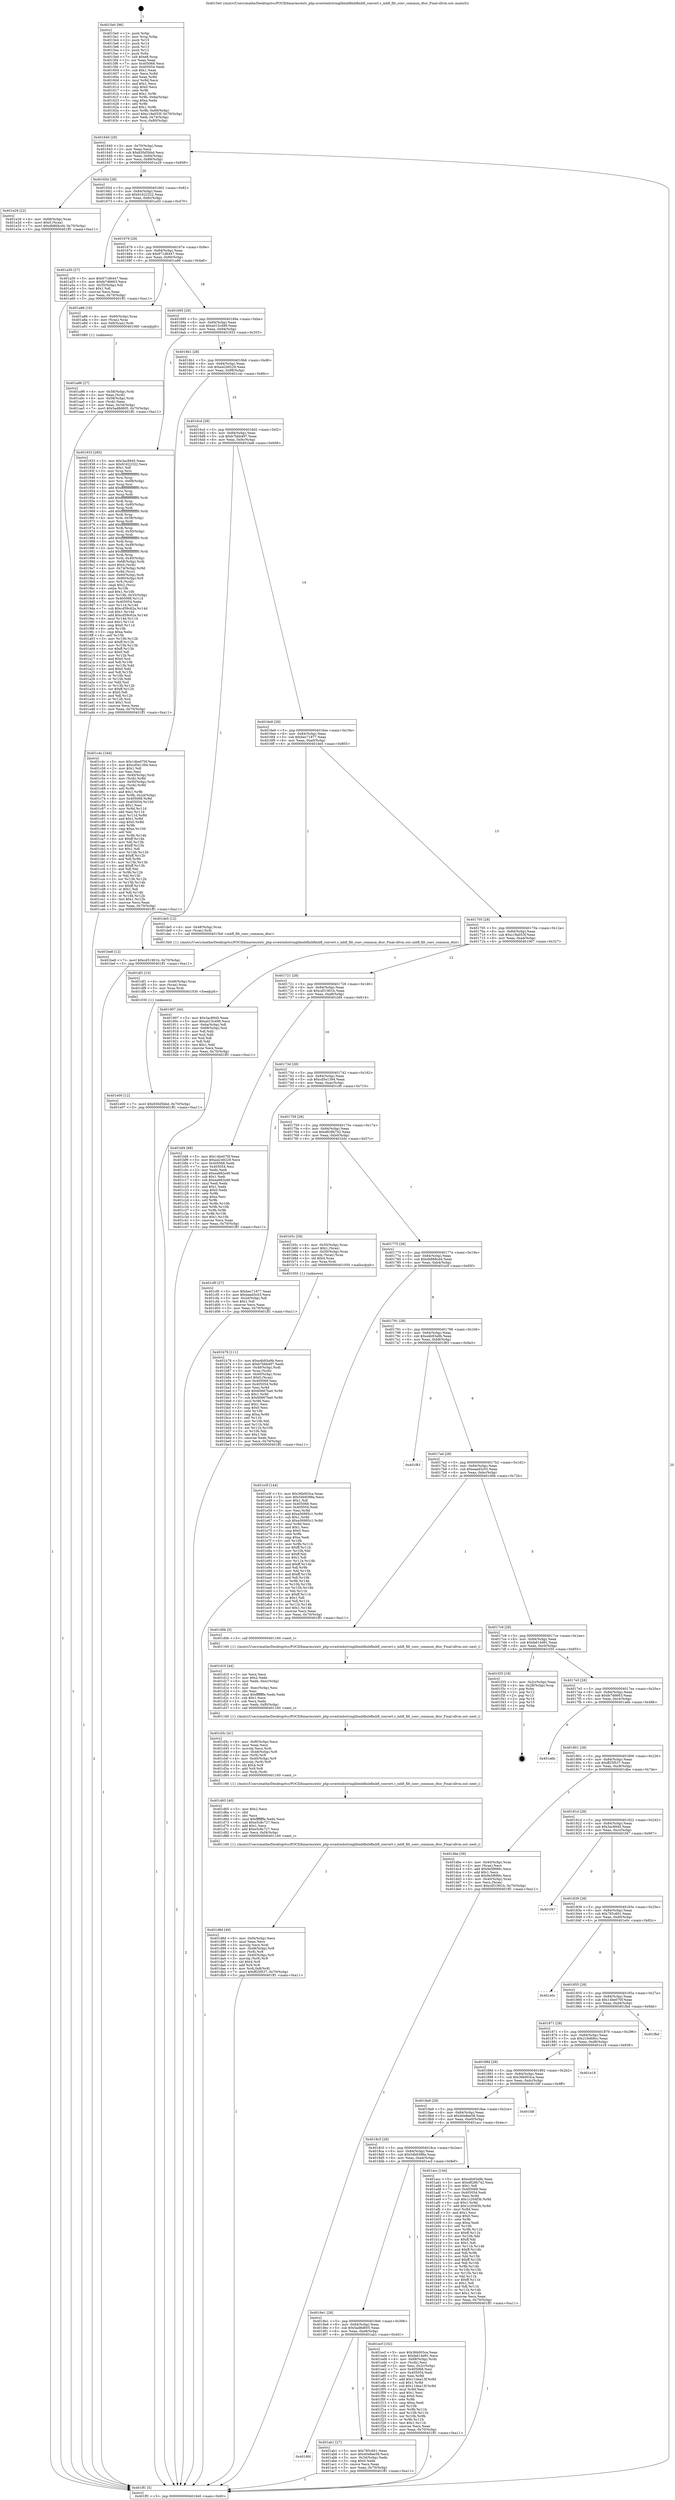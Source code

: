 digraph "0x4015e0" {
  label = "0x4015e0 (/mnt/c/Users/mathe/Desktop/tcc/POCII/binaries/extr_php-srcextmbstringlibmbflmbflmbfl_convert.c_mbfl_filt_conv_common_dtor_Final-ollvm.out::main(0))"
  labelloc = "t"
  node[shape=record]

  Entry [label="",width=0.3,height=0.3,shape=circle,fillcolor=black,style=filled]
  "0x401640" [label="{
     0x401640 [29]\l
     | [instrs]\l
     &nbsp;&nbsp;0x401640 \<+3\>: mov -0x70(%rbp),%eax\l
     &nbsp;&nbsp;0x401643 \<+2\>: mov %eax,%ecx\l
     &nbsp;&nbsp;0x401645 \<+6\>: sub $0x830d5bbd,%ecx\l
     &nbsp;&nbsp;0x40164b \<+6\>: mov %eax,-0x84(%rbp)\l
     &nbsp;&nbsp;0x401651 \<+6\>: mov %ecx,-0x88(%rbp)\l
     &nbsp;&nbsp;0x401657 \<+6\>: je 0000000000401e29 \<main+0x849\>\l
  }"]
  "0x401e29" [label="{
     0x401e29 [22]\l
     | [instrs]\l
     &nbsp;&nbsp;0x401e29 \<+4\>: mov -0x68(%rbp),%rax\l
     &nbsp;&nbsp;0x401e2d \<+6\>: movl $0x0,(%rax)\l
     &nbsp;&nbsp;0x401e33 \<+7\>: movl $0xdb868cd4,-0x70(%rbp)\l
     &nbsp;&nbsp;0x401e3a \<+5\>: jmp 0000000000401ff1 \<main+0xa11\>\l
  }"]
  "0x40165d" [label="{
     0x40165d [28]\l
     | [instrs]\l
     &nbsp;&nbsp;0x40165d \<+5\>: jmp 0000000000401662 \<main+0x82\>\l
     &nbsp;&nbsp;0x401662 \<+6\>: mov -0x84(%rbp),%eax\l
     &nbsp;&nbsp;0x401668 \<+5\>: sub $0x91622322,%eax\l
     &nbsp;&nbsp;0x40166d \<+6\>: mov %eax,-0x8c(%rbp)\l
     &nbsp;&nbsp;0x401673 \<+6\>: je 0000000000401a50 \<main+0x470\>\l
  }"]
  Exit [label="",width=0.3,height=0.3,shape=circle,fillcolor=black,style=filled,peripheries=2]
  "0x401a50" [label="{
     0x401a50 [27]\l
     | [instrs]\l
     &nbsp;&nbsp;0x401a50 \<+5\>: mov $0x971d6447,%eax\l
     &nbsp;&nbsp;0x401a55 \<+5\>: mov $0xfe7d6663,%ecx\l
     &nbsp;&nbsp;0x401a5a \<+3\>: mov -0x35(%rbp),%dl\l
     &nbsp;&nbsp;0x401a5d \<+3\>: test $0x1,%dl\l
     &nbsp;&nbsp;0x401a60 \<+3\>: cmovne %ecx,%eax\l
     &nbsp;&nbsp;0x401a63 \<+3\>: mov %eax,-0x70(%rbp)\l
     &nbsp;&nbsp;0x401a66 \<+5\>: jmp 0000000000401ff1 \<main+0xa11\>\l
  }"]
  "0x401679" [label="{
     0x401679 [28]\l
     | [instrs]\l
     &nbsp;&nbsp;0x401679 \<+5\>: jmp 000000000040167e \<main+0x9e\>\l
     &nbsp;&nbsp;0x40167e \<+6\>: mov -0x84(%rbp),%eax\l
     &nbsp;&nbsp;0x401684 \<+5\>: sub $0x971d6447,%eax\l
     &nbsp;&nbsp;0x401689 \<+6\>: mov %eax,-0x90(%rbp)\l
     &nbsp;&nbsp;0x40168f \<+6\>: je 0000000000401a86 \<main+0x4a6\>\l
  }"]
  "0x401e00" [label="{
     0x401e00 [12]\l
     | [instrs]\l
     &nbsp;&nbsp;0x401e00 \<+7\>: movl $0x830d5bbd,-0x70(%rbp)\l
     &nbsp;&nbsp;0x401e07 \<+5\>: jmp 0000000000401ff1 \<main+0xa11\>\l
  }"]
  "0x401a86" [label="{
     0x401a86 [16]\l
     | [instrs]\l
     &nbsp;&nbsp;0x401a86 \<+4\>: mov -0x60(%rbp),%rax\l
     &nbsp;&nbsp;0x401a8a \<+3\>: mov (%rax),%rax\l
     &nbsp;&nbsp;0x401a8d \<+4\>: mov 0x8(%rax),%rdi\l
     &nbsp;&nbsp;0x401a91 \<+5\>: call 0000000000401060 \<atoi@plt\>\l
     | [calls]\l
     &nbsp;&nbsp;0x401060 \{1\} (unknown)\l
  }"]
  "0x401695" [label="{
     0x401695 [28]\l
     | [instrs]\l
     &nbsp;&nbsp;0x401695 \<+5\>: jmp 000000000040169a \<main+0xba\>\l
     &nbsp;&nbsp;0x40169a \<+6\>: mov -0x84(%rbp),%eax\l
     &nbsp;&nbsp;0x4016a0 \<+5\>: sub $0xa015c499,%eax\l
     &nbsp;&nbsp;0x4016a5 \<+6\>: mov %eax,-0x94(%rbp)\l
     &nbsp;&nbsp;0x4016ab \<+6\>: je 0000000000401933 \<main+0x353\>\l
  }"]
  "0x401df1" [label="{
     0x401df1 [15]\l
     | [instrs]\l
     &nbsp;&nbsp;0x401df1 \<+4\>: mov -0x48(%rbp),%rax\l
     &nbsp;&nbsp;0x401df5 \<+3\>: mov (%rax),%rax\l
     &nbsp;&nbsp;0x401df8 \<+3\>: mov %rax,%rdi\l
     &nbsp;&nbsp;0x401dfb \<+5\>: call 0000000000401030 \<free@plt\>\l
     | [calls]\l
     &nbsp;&nbsp;0x401030 \{1\} (unknown)\l
  }"]
  "0x401933" [label="{
     0x401933 [285]\l
     | [instrs]\l
     &nbsp;&nbsp;0x401933 \<+5\>: mov $0x3ac8945,%eax\l
     &nbsp;&nbsp;0x401938 \<+5\>: mov $0x91622322,%ecx\l
     &nbsp;&nbsp;0x40193d \<+2\>: mov $0x1,%dl\l
     &nbsp;&nbsp;0x40193f \<+3\>: mov %rsp,%rsi\l
     &nbsp;&nbsp;0x401942 \<+4\>: add $0xfffffffffffffff0,%rsi\l
     &nbsp;&nbsp;0x401946 \<+3\>: mov %rsi,%rsp\l
     &nbsp;&nbsp;0x401949 \<+4\>: mov %rsi,-0x68(%rbp)\l
     &nbsp;&nbsp;0x40194d \<+3\>: mov %rsp,%rsi\l
     &nbsp;&nbsp;0x401950 \<+4\>: add $0xfffffffffffffff0,%rsi\l
     &nbsp;&nbsp;0x401954 \<+3\>: mov %rsi,%rsp\l
     &nbsp;&nbsp;0x401957 \<+3\>: mov %rsp,%rdi\l
     &nbsp;&nbsp;0x40195a \<+4\>: add $0xfffffffffffffff0,%rdi\l
     &nbsp;&nbsp;0x40195e \<+3\>: mov %rdi,%rsp\l
     &nbsp;&nbsp;0x401961 \<+4\>: mov %rdi,-0x60(%rbp)\l
     &nbsp;&nbsp;0x401965 \<+3\>: mov %rsp,%rdi\l
     &nbsp;&nbsp;0x401968 \<+4\>: add $0xfffffffffffffff0,%rdi\l
     &nbsp;&nbsp;0x40196c \<+3\>: mov %rdi,%rsp\l
     &nbsp;&nbsp;0x40196f \<+4\>: mov %rdi,-0x58(%rbp)\l
     &nbsp;&nbsp;0x401973 \<+3\>: mov %rsp,%rdi\l
     &nbsp;&nbsp;0x401976 \<+4\>: add $0xfffffffffffffff0,%rdi\l
     &nbsp;&nbsp;0x40197a \<+3\>: mov %rdi,%rsp\l
     &nbsp;&nbsp;0x40197d \<+4\>: mov %rdi,-0x50(%rbp)\l
     &nbsp;&nbsp;0x401981 \<+3\>: mov %rsp,%rdi\l
     &nbsp;&nbsp;0x401984 \<+4\>: add $0xfffffffffffffff0,%rdi\l
     &nbsp;&nbsp;0x401988 \<+3\>: mov %rdi,%rsp\l
     &nbsp;&nbsp;0x40198b \<+4\>: mov %rdi,-0x48(%rbp)\l
     &nbsp;&nbsp;0x40198f \<+3\>: mov %rsp,%rdi\l
     &nbsp;&nbsp;0x401992 \<+4\>: add $0xfffffffffffffff0,%rdi\l
     &nbsp;&nbsp;0x401996 \<+3\>: mov %rdi,%rsp\l
     &nbsp;&nbsp;0x401999 \<+4\>: mov %rdi,-0x40(%rbp)\l
     &nbsp;&nbsp;0x40199d \<+4\>: mov -0x68(%rbp),%rdi\l
     &nbsp;&nbsp;0x4019a1 \<+6\>: movl $0x0,(%rdi)\l
     &nbsp;&nbsp;0x4019a7 \<+4\>: mov -0x74(%rbp),%r8d\l
     &nbsp;&nbsp;0x4019ab \<+3\>: mov %r8d,(%rsi)\l
     &nbsp;&nbsp;0x4019ae \<+4\>: mov -0x60(%rbp),%rdi\l
     &nbsp;&nbsp;0x4019b2 \<+4\>: mov -0x80(%rbp),%r9\l
     &nbsp;&nbsp;0x4019b6 \<+3\>: mov %r9,(%rdi)\l
     &nbsp;&nbsp;0x4019b9 \<+3\>: cmpl $0x2,(%rsi)\l
     &nbsp;&nbsp;0x4019bc \<+4\>: setne %r10b\l
     &nbsp;&nbsp;0x4019c0 \<+4\>: and $0x1,%r10b\l
     &nbsp;&nbsp;0x4019c4 \<+4\>: mov %r10b,-0x35(%rbp)\l
     &nbsp;&nbsp;0x4019c8 \<+8\>: mov 0x405068,%r11d\l
     &nbsp;&nbsp;0x4019d0 \<+7\>: mov 0x405054,%ebx\l
     &nbsp;&nbsp;0x4019d7 \<+3\>: mov %r11d,%r14d\l
     &nbsp;&nbsp;0x4019da \<+7\>: sub $0xcd59c62a,%r14d\l
     &nbsp;&nbsp;0x4019e1 \<+4\>: sub $0x1,%r14d\l
     &nbsp;&nbsp;0x4019e5 \<+7\>: add $0xcd59c62a,%r14d\l
     &nbsp;&nbsp;0x4019ec \<+4\>: imul %r14d,%r11d\l
     &nbsp;&nbsp;0x4019f0 \<+4\>: and $0x1,%r11d\l
     &nbsp;&nbsp;0x4019f4 \<+4\>: cmp $0x0,%r11d\l
     &nbsp;&nbsp;0x4019f8 \<+4\>: sete %r10b\l
     &nbsp;&nbsp;0x4019fc \<+3\>: cmp $0xa,%ebx\l
     &nbsp;&nbsp;0x4019ff \<+4\>: setl %r15b\l
     &nbsp;&nbsp;0x401a03 \<+3\>: mov %r10b,%r12b\l
     &nbsp;&nbsp;0x401a06 \<+4\>: xor $0xff,%r12b\l
     &nbsp;&nbsp;0x401a0a \<+3\>: mov %r15b,%r13b\l
     &nbsp;&nbsp;0x401a0d \<+4\>: xor $0xff,%r13b\l
     &nbsp;&nbsp;0x401a11 \<+3\>: xor $0x0,%dl\l
     &nbsp;&nbsp;0x401a14 \<+3\>: mov %r12b,%sil\l
     &nbsp;&nbsp;0x401a17 \<+4\>: and $0x0,%sil\l
     &nbsp;&nbsp;0x401a1b \<+3\>: and %dl,%r10b\l
     &nbsp;&nbsp;0x401a1e \<+3\>: mov %r13b,%dil\l
     &nbsp;&nbsp;0x401a21 \<+4\>: and $0x0,%dil\l
     &nbsp;&nbsp;0x401a25 \<+3\>: and %dl,%r15b\l
     &nbsp;&nbsp;0x401a28 \<+3\>: or %r10b,%sil\l
     &nbsp;&nbsp;0x401a2b \<+3\>: or %r15b,%dil\l
     &nbsp;&nbsp;0x401a2e \<+3\>: xor %dil,%sil\l
     &nbsp;&nbsp;0x401a31 \<+3\>: or %r13b,%r12b\l
     &nbsp;&nbsp;0x401a34 \<+4\>: xor $0xff,%r12b\l
     &nbsp;&nbsp;0x401a38 \<+3\>: or $0x0,%dl\l
     &nbsp;&nbsp;0x401a3b \<+3\>: and %dl,%r12b\l
     &nbsp;&nbsp;0x401a3e \<+3\>: or %r12b,%sil\l
     &nbsp;&nbsp;0x401a41 \<+4\>: test $0x1,%sil\l
     &nbsp;&nbsp;0x401a45 \<+3\>: cmovne %ecx,%eax\l
     &nbsp;&nbsp;0x401a48 \<+3\>: mov %eax,-0x70(%rbp)\l
     &nbsp;&nbsp;0x401a4b \<+5\>: jmp 0000000000401ff1 \<main+0xa11\>\l
  }"]
  "0x4016b1" [label="{
     0x4016b1 [28]\l
     | [instrs]\l
     &nbsp;&nbsp;0x4016b1 \<+5\>: jmp 00000000004016b6 \<main+0xd6\>\l
     &nbsp;&nbsp;0x4016b6 \<+6\>: mov -0x84(%rbp),%eax\l
     &nbsp;&nbsp;0x4016bc \<+5\>: sub $0xa4249229,%eax\l
     &nbsp;&nbsp;0x4016c1 \<+6\>: mov %eax,-0x98(%rbp)\l
     &nbsp;&nbsp;0x4016c7 \<+6\>: je 0000000000401c4c \<main+0x66c\>\l
  }"]
  "0x401d8d" [label="{
     0x401d8d [49]\l
     | [instrs]\l
     &nbsp;&nbsp;0x401d8d \<+6\>: mov -0xf4(%rbp),%ecx\l
     &nbsp;&nbsp;0x401d93 \<+3\>: imul %eax,%ecx\l
     &nbsp;&nbsp;0x401d96 \<+3\>: movslq %ecx,%rdi\l
     &nbsp;&nbsp;0x401d99 \<+4\>: mov -0x48(%rbp),%r8\l
     &nbsp;&nbsp;0x401d9d \<+3\>: mov (%r8),%r8\l
     &nbsp;&nbsp;0x401da0 \<+4\>: mov -0x40(%rbp),%r9\l
     &nbsp;&nbsp;0x401da4 \<+3\>: movslq (%r9),%r9\l
     &nbsp;&nbsp;0x401da7 \<+4\>: shl $0x4,%r9\l
     &nbsp;&nbsp;0x401dab \<+3\>: add %r9,%r8\l
     &nbsp;&nbsp;0x401dae \<+4\>: mov %rdi,0x8(%r8)\l
     &nbsp;&nbsp;0x401db2 \<+7\>: movl $0xff25f537,-0x70(%rbp)\l
     &nbsp;&nbsp;0x401db9 \<+5\>: jmp 0000000000401ff1 \<main+0xa11\>\l
  }"]
  "0x401c4c" [label="{
     0x401c4c [164]\l
     | [instrs]\l
     &nbsp;&nbsp;0x401c4c \<+5\>: mov $0x14be070f,%eax\l
     &nbsp;&nbsp;0x401c51 \<+5\>: mov $0xcd5e1394,%ecx\l
     &nbsp;&nbsp;0x401c56 \<+2\>: mov $0x1,%dl\l
     &nbsp;&nbsp;0x401c58 \<+2\>: xor %esi,%esi\l
     &nbsp;&nbsp;0x401c5a \<+4\>: mov -0x40(%rbp),%rdi\l
     &nbsp;&nbsp;0x401c5e \<+3\>: mov (%rdi),%r8d\l
     &nbsp;&nbsp;0x401c61 \<+4\>: mov -0x50(%rbp),%rdi\l
     &nbsp;&nbsp;0x401c65 \<+3\>: cmp (%rdi),%r8d\l
     &nbsp;&nbsp;0x401c68 \<+4\>: setl %r9b\l
     &nbsp;&nbsp;0x401c6c \<+4\>: and $0x1,%r9b\l
     &nbsp;&nbsp;0x401c70 \<+4\>: mov %r9b,-0x2d(%rbp)\l
     &nbsp;&nbsp;0x401c74 \<+8\>: mov 0x405068,%r8d\l
     &nbsp;&nbsp;0x401c7c \<+8\>: mov 0x405054,%r10d\l
     &nbsp;&nbsp;0x401c84 \<+3\>: sub $0x1,%esi\l
     &nbsp;&nbsp;0x401c87 \<+3\>: mov %r8d,%r11d\l
     &nbsp;&nbsp;0x401c8a \<+3\>: add %esi,%r11d\l
     &nbsp;&nbsp;0x401c8d \<+4\>: imul %r11d,%r8d\l
     &nbsp;&nbsp;0x401c91 \<+4\>: and $0x1,%r8d\l
     &nbsp;&nbsp;0x401c95 \<+4\>: cmp $0x0,%r8d\l
     &nbsp;&nbsp;0x401c99 \<+4\>: sete %r9b\l
     &nbsp;&nbsp;0x401c9d \<+4\>: cmp $0xa,%r10d\l
     &nbsp;&nbsp;0x401ca1 \<+3\>: setl %bl\l
     &nbsp;&nbsp;0x401ca4 \<+3\>: mov %r9b,%r14b\l
     &nbsp;&nbsp;0x401ca7 \<+4\>: xor $0xff,%r14b\l
     &nbsp;&nbsp;0x401cab \<+3\>: mov %bl,%r15b\l
     &nbsp;&nbsp;0x401cae \<+4\>: xor $0xff,%r15b\l
     &nbsp;&nbsp;0x401cb2 \<+3\>: xor $0x1,%dl\l
     &nbsp;&nbsp;0x401cb5 \<+3\>: mov %r14b,%r12b\l
     &nbsp;&nbsp;0x401cb8 \<+4\>: and $0xff,%r12b\l
     &nbsp;&nbsp;0x401cbc \<+3\>: and %dl,%r9b\l
     &nbsp;&nbsp;0x401cbf \<+3\>: mov %r15b,%r13b\l
     &nbsp;&nbsp;0x401cc2 \<+4\>: and $0xff,%r13b\l
     &nbsp;&nbsp;0x401cc6 \<+2\>: and %dl,%bl\l
     &nbsp;&nbsp;0x401cc8 \<+3\>: or %r9b,%r12b\l
     &nbsp;&nbsp;0x401ccb \<+3\>: or %bl,%r13b\l
     &nbsp;&nbsp;0x401cce \<+3\>: xor %r13b,%r12b\l
     &nbsp;&nbsp;0x401cd1 \<+3\>: or %r15b,%r14b\l
     &nbsp;&nbsp;0x401cd4 \<+4\>: xor $0xff,%r14b\l
     &nbsp;&nbsp;0x401cd8 \<+3\>: or $0x1,%dl\l
     &nbsp;&nbsp;0x401cdb \<+3\>: and %dl,%r14b\l
     &nbsp;&nbsp;0x401cde \<+3\>: or %r14b,%r12b\l
     &nbsp;&nbsp;0x401ce1 \<+4\>: test $0x1,%r12b\l
     &nbsp;&nbsp;0x401ce5 \<+3\>: cmovne %ecx,%eax\l
     &nbsp;&nbsp;0x401ce8 \<+3\>: mov %eax,-0x70(%rbp)\l
     &nbsp;&nbsp;0x401ceb \<+5\>: jmp 0000000000401ff1 \<main+0xa11\>\l
  }"]
  "0x4016cd" [label="{
     0x4016cd [28]\l
     | [instrs]\l
     &nbsp;&nbsp;0x4016cd \<+5\>: jmp 00000000004016d2 \<main+0xf2\>\l
     &nbsp;&nbsp;0x4016d2 \<+6\>: mov -0x84(%rbp),%eax\l
     &nbsp;&nbsp;0x4016d8 \<+5\>: sub $0xb7bbb497,%eax\l
     &nbsp;&nbsp;0x4016dd \<+6\>: mov %eax,-0x9c(%rbp)\l
     &nbsp;&nbsp;0x4016e3 \<+6\>: je 0000000000401be8 \<main+0x608\>\l
  }"]
  "0x401d65" [label="{
     0x401d65 [40]\l
     | [instrs]\l
     &nbsp;&nbsp;0x401d65 \<+5\>: mov $0x2,%ecx\l
     &nbsp;&nbsp;0x401d6a \<+1\>: cltd\l
     &nbsp;&nbsp;0x401d6b \<+2\>: idiv %ecx\l
     &nbsp;&nbsp;0x401d6d \<+6\>: imul $0xfffffffe,%edx,%ecx\l
     &nbsp;&nbsp;0x401d73 \<+6\>: sub $0xe5c8c727,%ecx\l
     &nbsp;&nbsp;0x401d79 \<+3\>: add $0x1,%ecx\l
     &nbsp;&nbsp;0x401d7c \<+6\>: add $0xe5c8c727,%ecx\l
     &nbsp;&nbsp;0x401d82 \<+6\>: mov %ecx,-0xf4(%rbp)\l
     &nbsp;&nbsp;0x401d88 \<+5\>: call 0000000000401160 \<next_i\>\l
     | [calls]\l
     &nbsp;&nbsp;0x401160 \{1\} (/mnt/c/Users/mathe/Desktop/tcc/POCII/binaries/extr_php-srcextmbstringlibmbflmbflmbfl_convert.c_mbfl_filt_conv_common_dtor_Final-ollvm.out::next_i)\l
  }"]
  "0x401be8" [label="{
     0x401be8 [12]\l
     | [instrs]\l
     &nbsp;&nbsp;0x401be8 \<+7\>: movl $0xcd51901b,-0x70(%rbp)\l
     &nbsp;&nbsp;0x401bef \<+5\>: jmp 0000000000401ff1 \<main+0xa11\>\l
  }"]
  "0x4016e9" [label="{
     0x4016e9 [28]\l
     | [instrs]\l
     &nbsp;&nbsp;0x4016e9 \<+5\>: jmp 00000000004016ee \<main+0x10e\>\l
     &nbsp;&nbsp;0x4016ee \<+6\>: mov -0x84(%rbp),%eax\l
     &nbsp;&nbsp;0x4016f4 \<+5\>: sub $0xbec71877,%eax\l
     &nbsp;&nbsp;0x4016f9 \<+6\>: mov %eax,-0xa0(%rbp)\l
     &nbsp;&nbsp;0x4016ff \<+6\>: je 0000000000401de5 \<main+0x805\>\l
  }"]
  "0x401d3c" [label="{
     0x401d3c [41]\l
     | [instrs]\l
     &nbsp;&nbsp;0x401d3c \<+6\>: mov -0xf0(%rbp),%ecx\l
     &nbsp;&nbsp;0x401d42 \<+3\>: imul %eax,%ecx\l
     &nbsp;&nbsp;0x401d45 \<+3\>: movslq %ecx,%rdi\l
     &nbsp;&nbsp;0x401d48 \<+4\>: mov -0x48(%rbp),%r8\l
     &nbsp;&nbsp;0x401d4c \<+3\>: mov (%r8),%r8\l
     &nbsp;&nbsp;0x401d4f \<+4\>: mov -0x40(%rbp),%r9\l
     &nbsp;&nbsp;0x401d53 \<+3\>: movslq (%r9),%r9\l
     &nbsp;&nbsp;0x401d56 \<+4\>: shl $0x4,%r9\l
     &nbsp;&nbsp;0x401d5a \<+3\>: add %r9,%r8\l
     &nbsp;&nbsp;0x401d5d \<+3\>: mov %rdi,(%r8)\l
     &nbsp;&nbsp;0x401d60 \<+5\>: call 0000000000401160 \<next_i\>\l
     | [calls]\l
     &nbsp;&nbsp;0x401160 \{1\} (/mnt/c/Users/mathe/Desktop/tcc/POCII/binaries/extr_php-srcextmbstringlibmbflmbflmbfl_convert.c_mbfl_filt_conv_common_dtor_Final-ollvm.out::next_i)\l
  }"]
  "0x401de5" [label="{
     0x401de5 [12]\l
     | [instrs]\l
     &nbsp;&nbsp;0x401de5 \<+4\>: mov -0x48(%rbp),%rax\l
     &nbsp;&nbsp;0x401de9 \<+3\>: mov (%rax),%rdi\l
     &nbsp;&nbsp;0x401dec \<+5\>: call 00000000004015b0 \<mbfl_filt_conv_common_dtor\>\l
     | [calls]\l
     &nbsp;&nbsp;0x4015b0 \{1\} (/mnt/c/Users/mathe/Desktop/tcc/POCII/binaries/extr_php-srcextmbstringlibmbflmbflmbfl_convert.c_mbfl_filt_conv_common_dtor_Final-ollvm.out::mbfl_filt_conv_common_dtor)\l
  }"]
  "0x401705" [label="{
     0x401705 [28]\l
     | [instrs]\l
     &nbsp;&nbsp;0x401705 \<+5\>: jmp 000000000040170a \<main+0x12a\>\l
     &nbsp;&nbsp;0x40170a \<+6\>: mov -0x84(%rbp),%eax\l
     &nbsp;&nbsp;0x401710 \<+5\>: sub $0xc19a053f,%eax\l
     &nbsp;&nbsp;0x401715 \<+6\>: mov %eax,-0xa4(%rbp)\l
     &nbsp;&nbsp;0x40171b \<+6\>: je 0000000000401907 \<main+0x327\>\l
  }"]
  "0x401d10" [label="{
     0x401d10 [44]\l
     | [instrs]\l
     &nbsp;&nbsp;0x401d10 \<+2\>: xor %ecx,%ecx\l
     &nbsp;&nbsp;0x401d12 \<+5\>: mov $0x2,%edx\l
     &nbsp;&nbsp;0x401d17 \<+6\>: mov %edx,-0xec(%rbp)\l
     &nbsp;&nbsp;0x401d1d \<+1\>: cltd\l
     &nbsp;&nbsp;0x401d1e \<+6\>: mov -0xec(%rbp),%esi\l
     &nbsp;&nbsp;0x401d24 \<+2\>: idiv %esi\l
     &nbsp;&nbsp;0x401d26 \<+6\>: imul $0xfffffffe,%edx,%edx\l
     &nbsp;&nbsp;0x401d2c \<+3\>: sub $0x1,%ecx\l
     &nbsp;&nbsp;0x401d2f \<+2\>: sub %ecx,%edx\l
     &nbsp;&nbsp;0x401d31 \<+6\>: mov %edx,-0xf0(%rbp)\l
     &nbsp;&nbsp;0x401d37 \<+5\>: call 0000000000401160 \<next_i\>\l
     | [calls]\l
     &nbsp;&nbsp;0x401160 \{1\} (/mnt/c/Users/mathe/Desktop/tcc/POCII/binaries/extr_php-srcextmbstringlibmbflmbflmbfl_convert.c_mbfl_filt_conv_common_dtor_Final-ollvm.out::next_i)\l
  }"]
  "0x401907" [label="{
     0x401907 [44]\l
     | [instrs]\l
     &nbsp;&nbsp;0x401907 \<+5\>: mov $0x3ac8945,%eax\l
     &nbsp;&nbsp;0x40190c \<+5\>: mov $0xa015c499,%ecx\l
     &nbsp;&nbsp;0x401911 \<+3\>: mov -0x6a(%rbp),%dl\l
     &nbsp;&nbsp;0x401914 \<+4\>: mov -0x69(%rbp),%sil\l
     &nbsp;&nbsp;0x401918 \<+3\>: mov %dl,%dil\l
     &nbsp;&nbsp;0x40191b \<+3\>: and %sil,%dil\l
     &nbsp;&nbsp;0x40191e \<+3\>: xor %sil,%dl\l
     &nbsp;&nbsp;0x401921 \<+3\>: or %dl,%dil\l
     &nbsp;&nbsp;0x401924 \<+4\>: test $0x1,%dil\l
     &nbsp;&nbsp;0x401928 \<+3\>: cmovne %ecx,%eax\l
     &nbsp;&nbsp;0x40192b \<+3\>: mov %eax,-0x70(%rbp)\l
     &nbsp;&nbsp;0x40192e \<+5\>: jmp 0000000000401ff1 \<main+0xa11\>\l
  }"]
  "0x401721" [label="{
     0x401721 [28]\l
     | [instrs]\l
     &nbsp;&nbsp;0x401721 \<+5\>: jmp 0000000000401726 \<main+0x146\>\l
     &nbsp;&nbsp;0x401726 \<+6\>: mov -0x84(%rbp),%eax\l
     &nbsp;&nbsp;0x40172c \<+5\>: sub $0xcd51901b,%eax\l
     &nbsp;&nbsp;0x401731 \<+6\>: mov %eax,-0xa8(%rbp)\l
     &nbsp;&nbsp;0x401737 \<+6\>: je 0000000000401bf4 \<main+0x614\>\l
  }"]
  "0x401ff1" [label="{
     0x401ff1 [5]\l
     | [instrs]\l
     &nbsp;&nbsp;0x401ff1 \<+5\>: jmp 0000000000401640 \<main+0x60\>\l
  }"]
  "0x4015e0" [label="{
     0x4015e0 [96]\l
     | [instrs]\l
     &nbsp;&nbsp;0x4015e0 \<+1\>: push %rbp\l
     &nbsp;&nbsp;0x4015e1 \<+3\>: mov %rsp,%rbp\l
     &nbsp;&nbsp;0x4015e4 \<+2\>: push %r15\l
     &nbsp;&nbsp;0x4015e6 \<+2\>: push %r14\l
     &nbsp;&nbsp;0x4015e8 \<+2\>: push %r13\l
     &nbsp;&nbsp;0x4015ea \<+2\>: push %r12\l
     &nbsp;&nbsp;0x4015ec \<+1\>: push %rbx\l
     &nbsp;&nbsp;0x4015ed \<+7\>: sub $0xe8,%rsp\l
     &nbsp;&nbsp;0x4015f4 \<+2\>: xor %eax,%eax\l
     &nbsp;&nbsp;0x4015f6 \<+7\>: mov 0x405068,%ecx\l
     &nbsp;&nbsp;0x4015fd \<+7\>: mov 0x405054,%edx\l
     &nbsp;&nbsp;0x401604 \<+3\>: sub $0x1,%eax\l
     &nbsp;&nbsp;0x401607 \<+3\>: mov %ecx,%r8d\l
     &nbsp;&nbsp;0x40160a \<+3\>: add %eax,%r8d\l
     &nbsp;&nbsp;0x40160d \<+4\>: imul %r8d,%ecx\l
     &nbsp;&nbsp;0x401611 \<+3\>: and $0x1,%ecx\l
     &nbsp;&nbsp;0x401614 \<+3\>: cmp $0x0,%ecx\l
     &nbsp;&nbsp;0x401617 \<+4\>: sete %r9b\l
     &nbsp;&nbsp;0x40161b \<+4\>: and $0x1,%r9b\l
     &nbsp;&nbsp;0x40161f \<+4\>: mov %r9b,-0x6a(%rbp)\l
     &nbsp;&nbsp;0x401623 \<+3\>: cmp $0xa,%edx\l
     &nbsp;&nbsp;0x401626 \<+4\>: setl %r9b\l
     &nbsp;&nbsp;0x40162a \<+4\>: and $0x1,%r9b\l
     &nbsp;&nbsp;0x40162e \<+4\>: mov %r9b,-0x69(%rbp)\l
     &nbsp;&nbsp;0x401632 \<+7\>: movl $0xc19a053f,-0x70(%rbp)\l
     &nbsp;&nbsp;0x401639 \<+3\>: mov %edi,-0x74(%rbp)\l
     &nbsp;&nbsp;0x40163c \<+4\>: mov %rsi,-0x80(%rbp)\l
  }"]
  "0x401b79" [label="{
     0x401b79 [111]\l
     | [instrs]\l
     &nbsp;&nbsp;0x401b79 \<+5\>: mov $0xe4b93a9b,%ecx\l
     &nbsp;&nbsp;0x401b7e \<+5\>: mov $0xb7bbb497,%edx\l
     &nbsp;&nbsp;0x401b83 \<+4\>: mov -0x48(%rbp),%rdi\l
     &nbsp;&nbsp;0x401b87 \<+3\>: mov %rax,(%rdi)\l
     &nbsp;&nbsp;0x401b8a \<+4\>: mov -0x40(%rbp),%rax\l
     &nbsp;&nbsp;0x401b8e \<+6\>: movl $0x0,(%rax)\l
     &nbsp;&nbsp;0x401b94 \<+7\>: mov 0x405068,%esi\l
     &nbsp;&nbsp;0x401b9b \<+8\>: mov 0x405054,%r8d\l
     &nbsp;&nbsp;0x401ba3 \<+3\>: mov %esi,%r9d\l
     &nbsp;&nbsp;0x401ba6 \<+7\>: add $0x60667ba0,%r9d\l
     &nbsp;&nbsp;0x401bad \<+4\>: sub $0x1,%r9d\l
     &nbsp;&nbsp;0x401bb1 \<+7\>: sub $0x60667ba0,%r9d\l
     &nbsp;&nbsp;0x401bb8 \<+4\>: imul %r9d,%esi\l
     &nbsp;&nbsp;0x401bbc \<+3\>: and $0x1,%esi\l
     &nbsp;&nbsp;0x401bbf \<+3\>: cmp $0x0,%esi\l
     &nbsp;&nbsp;0x401bc2 \<+4\>: sete %r10b\l
     &nbsp;&nbsp;0x401bc6 \<+4\>: cmp $0xa,%r8d\l
     &nbsp;&nbsp;0x401bca \<+4\>: setl %r11b\l
     &nbsp;&nbsp;0x401bce \<+3\>: mov %r10b,%bl\l
     &nbsp;&nbsp;0x401bd1 \<+3\>: and %r11b,%bl\l
     &nbsp;&nbsp;0x401bd4 \<+3\>: xor %r11b,%r10b\l
     &nbsp;&nbsp;0x401bd7 \<+3\>: or %r10b,%bl\l
     &nbsp;&nbsp;0x401bda \<+3\>: test $0x1,%bl\l
     &nbsp;&nbsp;0x401bdd \<+3\>: cmovne %edx,%ecx\l
     &nbsp;&nbsp;0x401be0 \<+3\>: mov %ecx,-0x70(%rbp)\l
     &nbsp;&nbsp;0x401be3 \<+5\>: jmp 0000000000401ff1 \<main+0xa11\>\l
  }"]
  "0x401a96" [label="{
     0x401a96 [27]\l
     | [instrs]\l
     &nbsp;&nbsp;0x401a96 \<+4\>: mov -0x58(%rbp),%rdi\l
     &nbsp;&nbsp;0x401a9a \<+2\>: mov %eax,(%rdi)\l
     &nbsp;&nbsp;0x401a9c \<+4\>: mov -0x58(%rbp),%rdi\l
     &nbsp;&nbsp;0x401aa0 \<+2\>: mov (%rdi),%eax\l
     &nbsp;&nbsp;0x401aa2 \<+3\>: mov %eax,-0x34(%rbp)\l
     &nbsp;&nbsp;0x401aa5 \<+7\>: movl $0x5ad8d605,-0x70(%rbp)\l
     &nbsp;&nbsp;0x401aac \<+5\>: jmp 0000000000401ff1 \<main+0xa11\>\l
  }"]
  "0x4018fd" [label="{
     0x4018fd\l
  }", style=dashed]
  "0x401bf4" [label="{
     0x401bf4 [88]\l
     | [instrs]\l
     &nbsp;&nbsp;0x401bf4 \<+5\>: mov $0x14be070f,%eax\l
     &nbsp;&nbsp;0x401bf9 \<+5\>: mov $0xa4249229,%ecx\l
     &nbsp;&nbsp;0x401bfe \<+7\>: mov 0x405068,%edx\l
     &nbsp;&nbsp;0x401c05 \<+7\>: mov 0x405054,%esi\l
     &nbsp;&nbsp;0x401c0c \<+2\>: mov %edx,%edi\l
     &nbsp;&nbsp;0x401c0e \<+6\>: add $0xea882e48,%edi\l
     &nbsp;&nbsp;0x401c14 \<+3\>: sub $0x1,%edi\l
     &nbsp;&nbsp;0x401c17 \<+6\>: sub $0xea882e48,%edi\l
     &nbsp;&nbsp;0x401c1d \<+3\>: imul %edi,%edx\l
     &nbsp;&nbsp;0x401c20 \<+3\>: and $0x1,%edx\l
     &nbsp;&nbsp;0x401c23 \<+3\>: cmp $0x0,%edx\l
     &nbsp;&nbsp;0x401c26 \<+4\>: sete %r8b\l
     &nbsp;&nbsp;0x401c2a \<+3\>: cmp $0xa,%esi\l
     &nbsp;&nbsp;0x401c2d \<+4\>: setl %r9b\l
     &nbsp;&nbsp;0x401c31 \<+3\>: mov %r8b,%r10b\l
     &nbsp;&nbsp;0x401c34 \<+3\>: and %r9b,%r10b\l
     &nbsp;&nbsp;0x401c37 \<+3\>: xor %r9b,%r8b\l
     &nbsp;&nbsp;0x401c3a \<+3\>: or %r8b,%r10b\l
     &nbsp;&nbsp;0x401c3d \<+4\>: test $0x1,%r10b\l
     &nbsp;&nbsp;0x401c41 \<+3\>: cmovne %ecx,%eax\l
     &nbsp;&nbsp;0x401c44 \<+3\>: mov %eax,-0x70(%rbp)\l
     &nbsp;&nbsp;0x401c47 \<+5\>: jmp 0000000000401ff1 \<main+0xa11\>\l
  }"]
  "0x40173d" [label="{
     0x40173d [28]\l
     | [instrs]\l
     &nbsp;&nbsp;0x40173d \<+5\>: jmp 0000000000401742 \<main+0x162\>\l
     &nbsp;&nbsp;0x401742 \<+6\>: mov -0x84(%rbp),%eax\l
     &nbsp;&nbsp;0x401748 \<+5\>: sub $0xcd5e1394,%eax\l
     &nbsp;&nbsp;0x40174d \<+6\>: mov %eax,-0xac(%rbp)\l
     &nbsp;&nbsp;0x401753 \<+6\>: je 0000000000401cf0 \<main+0x710\>\l
  }"]
  "0x401ab1" [label="{
     0x401ab1 [27]\l
     | [instrs]\l
     &nbsp;&nbsp;0x401ab1 \<+5\>: mov $0x785c601,%eax\l
     &nbsp;&nbsp;0x401ab6 \<+5\>: mov $0x40e8ee58,%ecx\l
     &nbsp;&nbsp;0x401abb \<+3\>: mov -0x34(%rbp),%edx\l
     &nbsp;&nbsp;0x401abe \<+3\>: cmp $0x0,%edx\l
     &nbsp;&nbsp;0x401ac1 \<+3\>: cmove %ecx,%eax\l
     &nbsp;&nbsp;0x401ac4 \<+3\>: mov %eax,-0x70(%rbp)\l
     &nbsp;&nbsp;0x401ac7 \<+5\>: jmp 0000000000401ff1 \<main+0xa11\>\l
  }"]
  "0x401cf0" [label="{
     0x401cf0 [27]\l
     | [instrs]\l
     &nbsp;&nbsp;0x401cf0 \<+5\>: mov $0xbec71877,%eax\l
     &nbsp;&nbsp;0x401cf5 \<+5\>: mov $0xeaed3c03,%ecx\l
     &nbsp;&nbsp;0x401cfa \<+3\>: mov -0x2d(%rbp),%dl\l
     &nbsp;&nbsp;0x401cfd \<+3\>: test $0x1,%dl\l
     &nbsp;&nbsp;0x401d00 \<+3\>: cmovne %ecx,%eax\l
     &nbsp;&nbsp;0x401d03 \<+3\>: mov %eax,-0x70(%rbp)\l
     &nbsp;&nbsp;0x401d06 \<+5\>: jmp 0000000000401ff1 \<main+0xa11\>\l
  }"]
  "0x401759" [label="{
     0x401759 [28]\l
     | [instrs]\l
     &nbsp;&nbsp;0x401759 \<+5\>: jmp 000000000040175e \<main+0x17e\>\l
     &nbsp;&nbsp;0x40175e \<+6\>: mov -0x84(%rbp),%eax\l
     &nbsp;&nbsp;0x401764 \<+5\>: sub $0xd828b742,%eax\l
     &nbsp;&nbsp;0x401769 \<+6\>: mov %eax,-0xb0(%rbp)\l
     &nbsp;&nbsp;0x40176f \<+6\>: je 0000000000401b5c \<main+0x57c\>\l
  }"]
  "0x4018e1" [label="{
     0x4018e1 [28]\l
     | [instrs]\l
     &nbsp;&nbsp;0x4018e1 \<+5\>: jmp 00000000004018e6 \<main+0x306\>\l
     &nbsp;&nbsp;0x4018e6 \<+6\>: mov -0x84(%rbp),%eax\l
     &nbsp;&nbsp;0x4018ec \<+5\>: sub $0x5ad8d605,%eax\l
     &nbsp;&nbsp;0x4018f1 \<+6\>: mov %eax,-0xe8(%rbp)\l
     &nbsp;&nbsp;0x4018f7 \<+6\>: je 0000000000401ab1 \<main+0x4d1\>\l
  }"]
  "0x401b5c" [label="{
     0x401b5c [29]\l
     | [instrs]\l
     &nbsp;&nbsp;0x401b5c \<+4\>: mov -0x50(%rbp),%rax\l
     &nbsp;&nbsp;0x401b60 \<+6\>: movl $0x1,(%rax)\l
     &nbsp;&nbsp;0x401b66 \<+4\>: mov -0x50(%rbp),%rax\l
     &nbsp;&nbsp;0x401b6a \<+3\>: movslq (%rax),%rax\l
     &nbsp;&nbsp;0x401b6d \<+4\>: shl $0x4,%rax\l
     &nbsp;&nbsp;0x401b71 \<+3\>: mov %rax,%rdi\l
     &nbsp;&nbsp;0x401b74 \<+5\>: call 0000000000401050 \<malloc@plt\>\l
     | [calls]\l
     &nbsp;&nbsp;0x401050 \{1\} (unknown)\l
  }"]
  "0x401775" [label="{
     0x401775 [28]\l
     | [instrs]\l
     &nbsp;&nbsp;0x401775 \<+5\>: jmp 000000000040177a \<main+0x19a\>\l
     &nbsp;&nbsp;0x40177a \<+6\>: mov -0x84(%rbp),%eax\l
     &nbsp;&nbsp;0x401780 \<+5\>: sub $0xdb868cd4,%eax\l
     &nbsp;&nbsp;0x401785 \<+6\>: mov %eax,-0xb4(%rbp)\l
     &nbsp;&nbsp;0x40178b \<+6\>: je 0000000000401e3f \<main+0x85f\>\l
  }"]
  "0x401ecf" [label="{
     0x401ecf [102]\l
     | [instrs]\l
     &nbsp;&nbsp;0x401ecf \<+5\>: mov $0x36b003ca,%eax\l
     &nbsp;&nbsp;0x401ed4 \<+5\>: mov $0xfa614d91,%ecx\l
     &nbsp;&nbsp;0x401ed9 \<+4\>: mov -0x68(%rbp),%rdx\l
     &nbsp;&nbsp;0x401edd \<+2\>: mov (%rdx),%esi\l
     &nbsp;&nbsp;0x401edf \<+3\>: mov %esi,-0x2c(%rbp)\l
     &nbsp;&nbsp;0x401ee2 \<+7\>: mov 0x405068,%esi\l
     &nbsp;&nbsp;0x401ee9 \<+7\>: mov 0x405054,%edi\l
     &nbsp;&nbsp;0x401ef0 \<+3\>: mov %esi,%r8d\l
     &nbsp;&nbsp;0x401ef3 \<+7\>: add $0x11dea13f,%r8d\l
     &nbsp;&nbsp;0x401efa \<+4\>: sub $0x1,%r8d\l
     &nbsp;&nbsp;0x401efe \<+7\>: sub $0x11dea13f,%r8d\l
     &nbsp;&nbsp;0x401f05 \<+4\>: imul %r8d,%esi\l
     &nbsp;&nbsp;0x401f09 \<+3\>: and $0x1,%esi\l
     &nbsp;&nbsp;0x401f0c \<+3\>: cmp $0x0,%esi\l
     &nbsp;&nbsp;0x401f0f \<+4\>: sete %r9b\l
     &nbsp;&nbsp;0x401f13 \<+3\>: cmp $0xa,%edi\l
     &nbsp;&nbsp;0x401f16 \<+4\>: setl %r10b\l
     &nbsp;&nbsp;0x401f1a \<+3\>: mov %r9b,%r11b\l
     &nbsp;&nbsp;0x401f1d \<+3\>: and %r10b,%r11b\l
     &nbsp;&nbsp;0x401f20 \<+3\>: xor %r10b,%r9b\l
     &nbsp;&nbsp;0x401f23 \<+3\>: or %r9b,%r11b\l
     &nbsp;&nbsp;0x401f26 \<+4\>: test $0x1,%r11b\l
     &nbsp;&nbsp;0x401f2a \<+3\>: cmovne %ecx,%eax\l
     &nbsp;&nbsp;0x401f2d \<+3\>: mov %eax,-0x70(%rbp)\l
     &nbsp;&nbsp;0x401f30 \<+5\>: jmp 0000000000401ff1 \<main+0xa11\>\l
  }"]
  "0x401e3f" [label="{
     0x401e3f [144]\l
     | [instrs]\l
     &nbsp;&nbsp;0x401e3f \<+5\>: mov $0x36b003ca,%eax\l
     &nbsp;&nbsp;0x401e44 \<+5\>: mov $0x54b9388a,%ecx\l
     &nbsp;&nbsp;0x401e49 \<+2\>: mov $0x1,%dl\l
     &nbsp;&nbsp;0x401e4b \<+7\>: mov 0x405068,%esi\l
     &nbsp;&nbsp;0x401e52 \<+7\>: mov 0x405054,%edi\l
     &nbsp;&nbsp;0x401e59 \<+3\>: mov %esi,%r8d\l
     &nbsp;&nbsp;0x401e5c \<+7\>: add $0xa56995c1,%r8d\l
     &nbsp;&nbsp;0x401e63 \<+4\>: sub $0x1,%r8d\l
     &nbsp;&nbsp;0x401e67 \<+7\>: sub $0xa56995c1,%r8d\l
     &nbsp;&nbsp;0x401e6e \<+4\>: imul %r8d,%esi\l
     &nbsp;&nbsp;0x401e72 \<+3\>: and $0x1,%esi\l
     &nbsp;&nbsp;0x401e75 \<+3\>: cmp $0x0,%esi\l
     &nbsp;&nbsp;0x401e78 \<+4\>: sete %r9b\l
     &nbsp;&nbsp;0x401e7c \<+3\>: cmp $0xa,%edi\l
     &nbsp;&nbsp;0x401e7f \<+4\>: setl %r10b\l
     &nbsp;&nbsp;0x401e83 \<+3\>: mov %r9b,%r11b\l
     &nbsp;&nbsp;0x401e86 \<+4\>: xor $0xff,%r11b\l
     &nbsp;&nbsp;0x401e8a \<+3\>: mov %r10b,%bl\l
     &nbsp;&nbsp;0x401e8d \<+3\>: xor $0xff,%bl\l
     &nbsp;&nbsp;0x401e90 \<+3\>: xor $0x1,%dl\l
     &nbsp;&nbsp;0x401e93 \<+3\>: mov %r11b,%r14b\l
     &nbsp;&nbsp;0x401e96 \<+4\>: and $0xff,%r14b\l
     &nbsp;&nbsp;0x401e9a \<+3\>: and %dl,%r9b\l
     &nbsp;&nbsp;0x401e9d \<+3\>: mov %bl,%r15b\l
     &nbsp;&nbsp;0x401ea0 \<+4\>: and $0xff,%r15b\l
     &nbsp;&nbsp;0x401ea4 \<+3\>: and %dl,%r10b\l
     &nbsp;&nbsp;0x401ea7 \<+3\>: or %r9b,%r14b\l
     &nbsp;&nbsp;0x401eaa \<+3\>: or %r10b,%r15b\l
     &nbsp;&nbsp;0x401ead \<+3\>: xor %r15b,%r14b\l
     &nbsp;&nbsp;0x401eb0 \<+3\>: or %bl,%r11b\l
     &nbsp;&nbsp;0x401eb3 \<+4\>: xor $0xff,%r11b\l
     &nbsp;&nbsp;0x401eb7 \<+3\>: or $0x1,%dl\l
     &nbsp;&nbsp;0x401eba \<+3\>: and %dl,%r11b\l
     &nbsp;&nbsp;0x401ebd \<+3\>: or %r11b,%r14b\l
     &nbsp;&nbsp;0x401ec0 \<+4\>: test $0x1,%r14b\l
     &nbsp;&nbsp;0x401ec4 \<+3\>: cmovne %ecx,%eax\l
     &nbsp;&nbsp;0x401ec7 \<+3\>: mov %eax,-0x70(%rbp)\l
     &nbsp;&nbsp;0x401eca \<+5\>: jmp 0000000000401ff1 \<main+0xa11\>\l
  }"]
  "0x401791" [label="{
     0x401791 [28]\l
     | [instrs]\l
     &nbsp;&nbsp;0x401791 \<+5\>: jmp 0000000000401796 \<main+0x1b6\>\l
     &nbsp;&nbsp;0x401796 \<+6\>: mov -0x84(%rbp),%eax\l
     &nbsp;&nbsp;0x40179c \<+5\>: sub $0xe4b93a9b,%eax\l
     &nbsp;&nbsp;0x4017a1 \<+6\>: mov %eax,-0xb8(%rbp)\l
     &nbsp;&nbsp;0x4017a7 \<+6\>: je 0000000000401f83 \<main+0x9a3\>\l
  }"]
  "0x4018c5" [label="{
     0x4018c5 [28]\l
     | [instrs]\l
     &nbsp;&nbsp;0x4018c5 \<+5\>: jmp 00000000004018ca \<main+0x2ea\>\l
     &nbsp;&nbsp;0x4018ca \<+6\>: mov -0x84(%rbp),%eax\l
     &nbsp;&nbsp;0x4018d0 \<+5\>: sub $0x54b9388a,%eax\l
     &nbsp;&nbsp;0x4018d5 \<+6\>: mov %eax,-0xe4(%rbp)\l
     &nbsp;&nbsp;0x4018db \<+6\>: je 0000000000401ecf \<main+0x8ef\>\l
  }"]
  "0x401f83" [label="{
     0x401f83\l
  }", style=dashed]
  "0x4017ad" [label="{
     0x4017ad [28]\l
     | [instrs]\l
     &nbsp;&nbsp;0x4017ad \<+5\>: jmp 00000000004017b2 \<main+0x1d2\>\l
     &nbsp;&nbsp;0x4017b2 \<+6\>: mov -0x84(%rbp),%eax\l
     &nbsp;&nbsp;0x4017b8 \<+5\>: sub $0xeaed3c03,%eax\l
     &nbsp;&nbsp;0x4017bd \<+6\>: mov %eax,-0xbc(%rbp)\l
     &nbsp;&nbsp;0x4017c3 \<+6\>: je 0000000000401d0b \<main+0x72b\>\l
  }"]
  "0x401acc" [label="{
     0x401acc [144]\l
     | [instrs]\l
     &nbsp;&nbsp;0x401acc \<+5\>: mov $0xe4b93a9b,%eax\l
     &nbsp;&nbsp;0x401ad1 \<+5\>: mov $0xd828b742,%ecx\l
     &nbsp;&nbsp;0x401ad6 \<+2\>: mov $0x1,%dl\l
     &nbsp;&nbsp;0x401ad8 \<+7\>: mov 0x405068,%esi\l
     &nbsp;&nbsp;0x401adf \<+7\>: mov 0x405054,%edi\l
     &nbsp;&nbsp;0x401ae6 \<+3\>: mov %esi,%r8d\l
     &nbsp;&nbsp;0x401ae9 \<+7\>: sub $0x1c204f3b,%r8d\l
     &nbsp;&nbsp;0x401af0 \<+4\>: sub $0x1,%r8d\l
     &nbsp;&nbsp;0x401af4 \<+7\>: add $0x1c204f3b,%r8d\l
     &nbsp;&nbsp;0x401afb \<+4\>: imul %r8d,%esi\l
     &nbsp;&nbsp;0x401aff \<+3\>: and $0x1,%esi\l
     &nbsp;&nbsp;0x401b02 \<+3\>: cmp $0x0,%esi\l
     &nbsp;&nbsp;0x401b05 \<+4\>: sete %r9b\l
     &nbsp;&nbsp;0x401b09 \<+3\>: cmp $0xa,%edi\l
     &nbsp;&nbsp;0x401b0c \<+4\>: setl %r10b\l
     &nbsp;&nbsp;0x401b10 \<+3\>: mov %r9b,%r11b\l
     &nbsp;&nbsp;0x401b13 \<+4\>: xor $0xff,%r11b\l
     &nbsp;&nbsp;0x401b17 \<+3\>: mov %r10b,%bl\l
     &nbsp;&nbsp;0x401b1a \<+3\>: xor $0xff,%bl\l
     &nbsp;&nbsp;0x401b1d \<+3\>: xor $0x1,%dl\l
     &nbsp;&nbsp;0x401b20 \<+3\>: mov %r11b,%r14b\l
     &nbsp;&nbsp;0x401b23 \<+4\>: and $0xff,%r14b\l
     &nbsp;&nbsp;0x401b27 \<+3\>: and %dl,%r9b\l
     &nbsp;&nbsp;0x401b2a \<+3\>: mov %bl,%r15b\l
     &nbsp;&nbsp;0x401b2d \<+4\>: and $0xff,%r15b\l
     &nbsp;&nbsp;0x401b31 \<+3\>: and %dl,%r10b\l
     &nbsp;&nbsp;0x401b34 \<+3\>: or %r9b,%r14b\l
     &nbsp;&nbsp;0x401b37 \<+3\>: or %r10b,%r15b\l
     &nbsp;&nbsp;0x401b3a \<+3\>: xor %r15b,%r14b\l
     &nbsp;&nbsp;0x401b3d \<+3\>: or %bl,%r11b\l
     &nbsp;&nbsp;0x401b40 \<+4\>: xor $0xff,%r11b\l
     &nbsp;&nbsp;0x401b44 \<+3\>: or $0x1,%dl\l
     &nbsp;&nbsp;0x401b47 \<+3\>: and %dl,%r11b\l
     &nbsp;&nbsp;0x401b4a \<+3\>: or %r11b,%r14b\l
     &nbsp;&nbsp;0x401b4d \<+4\>: test $0x1,%r14b\l
     &nbsp;&nbsp;0x401b51 \<+3\>: cmovne %ecx,%eax\l
     &nbsp;&nbsp;0x401b54 \<+3\>: mov %eax,-0x70(%rbp)\l
     &nbsp;&nbsp;0x401b57 \<+5\>: jmp 0000000000401ff1 \<main+0xa11\>\l
  }"]
  "0x401d0b" [label="{
     0x401d0b [5]\l
     | [instrs]\l
     &nbsp;&nbsp;0x401d0b \<+5\>: call 0000000000401160 \<next_i\>\l
     | [calls]\l
     &nbsp;&nbsp;0x401160 \{1\} (/mnt/c/Users/mathe/Desktop/tcc/POCII/binaries/extr_php-srcextmbstringlibmbflmbflmbfl_convert.c_mbfl_filt_conv_common_dtor_Final-ollvm.out::next_i)\l
  }"]
  "0x4017c9" [label="{
     0x4017c9 [28]\l
     | [instrs]\l
     &nbsp;&nbsp;0x4017c9 \<+5\>: jmp 00000000004017ce \<main+0x1ee\>\l
     &nbsp;&nbsp;0x4017ce \<+6\>: mov -0x84(%rbp),%eax\l
     &nbsp;&nbsp;0x4017d4 \<+5\>: sub $0xfa614d91,%eax\l
     &nbsp;&nbsp;0x4017d9 \<+6\>: mov %eax,-0xc0(%rbp)\l
     &nbsp;&nbsp;0x4017df \<+6\>: je 0000000000401f35 \<main+0x955\>\l
  }"]
  "0x4018a9" [label="{
     0x4018a9 [28]\l
     | [instrs]\l
     &nbsp;&nbsp;0x4018a9 \<+5\>: jmp 00000000004018ae \<main+0x2ce\>\l
     &nbsp;&nbsp;0x4018ae \<+6\>: mov -0x84(%rbp),%eax\l
     &nbsp;&nbsp;0x4018b4 \<+5\>: sub $0x40e8ee58,%eax\l
     &nbsp;&nbsp;0x4018b9 \<+6\>: mov %eax,-0xe0(%rbp)\l
     &nbsp;&nbsp;0x4018bf \<+6\>: je 0000000000401acc \<main+0x4ec\>\l
  }"]
  "0x401f35" [label="{
     0x401f35 [18]\l
     | [instrs]\l
     &nbsp;&nbsp;0x401f35 \<+3\>: mov -0x2c(%rbp),%eax\l
     &nbsp;&nbsp;0x401f38 \<+4\>: lea -0x28(%rbp),%rsp\l
     &nbsp;&nbsp;0x401f3c \<+1\>: pop %rbx\l
     &nbsp;&nbsp;0x401f3d \<+2\>: pop %r12\l
     &nbsp;&nbsp;0x401f3f \<+2\>: pop %r13\l
     &nbsp;&nbsp;0x401f41 \<+2\>: pop %r14\l
     &nbsp;&nbsp;0x401f43 \<+2\>: pop %r15\l
     &nbsp;&nbsp;0x401f45 \<+1\>: pop %rbp\l
     &nbsp;&nbsp;0x401f46 \<+1\>: ret\l
  }"]
  "0x4017e5" [label="{
     0x4017e5 [28]\l
     | [instrs]\l
     &nbsp;&nbsp;0x4017e5 \<+5\>: jmp 00000000004017ea \<main+0x20a\>\l
     &nbsp;&nbsp;0x4017ea \<+6\>: mov -0x84(%rbp),%eax\l
     &nbsp;&nbsp;0x4017f0 \<+5\>: sub $0xfe7d6663,%eax\l
     &nbsp;&nbsp;0x4017f5 \<+6\>: mov %eax,-0xc4(%rbp)\l
     &nbsp;&nbsp;0x4017fb \<+6\>: je 0000000000401a6b \<main+0x48b\>\l
  }"]
  "0x401fdf" [label="{
     0x401fdf\l
  }", style=dashed]
  "0x401a6b" [label="{
     0x401a6b\l
  }", style=dashed]
  "0x401801" [label="{
     0x401801 [28]\l
     | [instrs]\l
     &nbsp;&nbsp;0x401801 \<+5\>: jmp 0000000000401806 \<main+0x226\>\l
     &nbsp;&nbsp;0x401806 \<+6\>: mov -0x84(%rbp),%eax\l
     &nbsp;&nbsp;0x40180c \<+5\>: sub $0xff25f537,%eax\l
     &nbsp;&nbsp;0x401811 \<+6\>: mov %eax,-0xc8(%rbp)\l
     &nbsp;&nbsp;0x401817 \<+6\>: je 0000000000401dbe \<main+0x7de\>\l
  }"]
  "0x40188d" [label="{
     0x40188d [28]\l
     | [instrs]\l
     &nbsp;&nbsp;0x40188d \<+5\>: jmp 0000000000401892 \<main+0x2b2\>\l
     &nbsp;&nbsp;0x401892 \<+6\>: mov -0x84(%rbp),%eax\l
     &nbsp;&nbsp;0x401898 \<+5\>: sub $0x36b003ca,%eax\l
     &nbsp;&nbsp;0x40189d \<+6\>: mov %eax,-0xdc(%rbp)\l
     &nbsp;&nbsp;0x4018a3 \<+6\>: je 0000000000401fdf \<main+0x9ff\>\l
  }"]
  "0x401dbe" [label="{
     0x401dbe [39]\l
     | [instrs]\l
     &nbsp;&nbsp;0x401dbe \<+4\>: mov -0x40(%rbp),%rax\l
     &nbsp;&nbsp;0x401dc2 \<+2\>: mov (%rax),%ecx\l
     &nbsp;&nbsp;0x401dc4 \<+6\>: add $0x9e5f689c,%ecx\l
     &nbsp;&nbsp;0x401dca \<+3\>: add $0x1,%ecx\l
     &nbsp;&nbsp;0x401dcd \<+6\>: sub $0x9e5f689c,%ecx\l
     &nbsp;&nbsp;0x401dd3 \<+4\>: mov -0x40(%rbp),%rax\l
     &nbsp;&nbsp;0x401dd7 \<+2\>: mov %ecx,(%rax)\l
     &nbsp;&nbsp;0x401dd9 \<+7\>: movl $0xcd51901b,-0x70(%rbp)\l
     &nbsp;&nbsp;0x401de0 \<+5\>: jmp 0000000000401ff1 \<main+0xa11\>\l
  }"]
  "0x40181d" [label="{
     0x40181d [28]\l
     | [instrs]\l
     &nbsp;&nbsp;0x40181d \<+5\>: jmp 0000000000401822 \<main+0x242\>\l
     &nbsp;&nbsp;0x401822 \<+6\>: mov -0x84(%rbp),%eax\l
     &nbsp;&nbsp;0x401828 \<+5\>: sub $0x3ac8945,%eax\l
     &nbsp;&nbsp;0x40182d \<+6\>: mov %eax,-0xcc(%rbp)\l
     &nbsp;&nbsp;0x401833 \<+6\>: je 0000000000401f47 \<main+0x967\>\l
  }"]
  "0x401e18" [label="{
     0x401e18\l
  }", style=dashed]
  "0x401f47" [label="{
     0x401f47\l
  }", style=dashed]
  "0x401839" [label="{
     0x401839 [28]\l
     | [instrs]\l
     &nbsp;&nbsp;0x401839 \<+5\>: jmp 000000000040183e \<main+0x25e\>\l
     &nbsp;&nbsp;0x40183e \<+6\>: mov -0x84(%rbp),%eax\l
     &nbsp;&nbsp;0x401844 \<+5\>: sub $0x785c601,%eax\l
     &nbsp;&nbsp;0x401849 \<+6\>: mov %eax,-0xd0(%rbp)\l
     &nbsp;&nbsp;0x40184f \<+6\>: je 0000000000401e0c \<main+0x82c\>\l
  }"]
  "0x401871" [label="{
     0x401871 [28]\l
     | [instrs]\l
     &nbsp;&nbsp;0x401871 \<+5\>: jmp 0000000000401876 \<main+0x296\>\l
     &nbsp;&nbsp;0x401876 \<+6\>: mov -0x84(%rbp),%eax\l
     &nbsp;&nbsp;0x40187c \<+5\>: sub $0x216d68cc,%eax\l
     &nbsp;&nbsp;0x401881 \<+6\>: mov %eax,-0xd8(%rbp)\l
     &nbsp;&nbsp;0x401887 \<+6\>: je 0000000000401e18 \<main+0x838\>\l
  }"]
  "0x401e0c" [label="{
     0x401e0c\l
  }", style=dashed]
  "0x401855" [label="{
     0x401855 [28]\l
     | [instrs]\l
     &nbsp;&nbsp;0x401855 \<+5\>: jmp 000000000040185a \<main+0x27a\>\l
     &nbsp;&nbsp;0x40185a \<+6\>: mov -0x84(%rbp),%eax\l
     &nbsp;&nbsp;0x401860 \<+5\>: sub $0x14be070f,%eax\l
     &nbsp;&nbsp;0x401865 \<+6\>: mov %eax,-0xd4(%rbp)\l
     &nbsp;&nbsp;0x40186b \<+6\>: je 0000000000401fbd \<main+0x9dd\>\l
  }"]
  "0x401fbd" [label="{
     0x401fbd\l
  }", style=dashed]
  Entry -> "0x4015e0" [label=" 1"]
  "0x401640" -> "0x401e29" [label=" 1"]
  "0x401640" -> "0x40165d" [label=" 20"]
  "0x401f35" -> Exit [label=" 1"]
  "0x40165d" -> "0x401a50" [label=" 1"]
  "0x40165d" -> "0x401679" [label=" 19"]
  "0x401ecf" -> "0x401ff1" [label=" 1"]
  "0x401679" -> "0x401a86" [label=" 1"]
  "0x401679" -> "0x401695" [label=" 18"]
  "0x401e3f" -> "0x401ff1" [label=" 1"]
  "0x401695" -> "0x401933" [label=" 1"]
  "0x401695" -> "0x4016b1" [label=" 17"]
  "0x401e29" -> "0x401ff1" [label=" 1"]
  "0x4016b1" -> "0x401c4c" [label=" 2"]
  "0x4016b1" -> "0x4016cd" [label=" 15"]
  "0x401e00" -> "0x401ff1" [label=" 1"]
  "0x4016cd" -> "0x401be8" [label=" 1"]
  "0x4016cd" -> "0x4016e9" [label=" 14"]
  "0x401df1" -> "0x401e00" [label=" 1"]
  "0x4016e9" -> "0x401de5" [label=" 1"]
  "0x4016e9" -> "0x401705" [label=" 13"]
  "0x401de5" -> "0x401df1" [label=" 1"]
  "0x401705" -> "0x401907" [label=" 1"]
  "0x401705" -> "0x401721" [label=" 12"]
  "0x401907" -> "0x401ff1" [label=" 1"]
  "0x4015e0" -> "0x401640" [label=" 1"]
  "0x401ff1" -> "0x401640" [label=" 20"]
  "0x401dbe" -> "0x401ff1" [label=" 1"]
  "0x401933" -> "0x401ff1" [label=" 1"]
  "0x401a50" -> "0x401ff1" [label=" 1"]
  "0x401a86" -> "0x401a96" [label=" 1"]
  "0x401a96" -> "0x401ff1" [label=" 1"]
  "0x401d8d" -> "0x401ff1" [label=" 1"]
  "0x401721" -> "0x401bf4" [label=" 2"]
  "0x401721" -> "0x40173d" [label=" 10"]
  "0x401d65" -> "0x401d8d" [label=" 1"]
  "0x40173d" -> "0x401cf0" [label=" 2"]
  "0x40173d" -> "0x401759" [label=" 8"]
  "0x401d3c" -> "0x401d65" [label=" 1"]
  "0x401759" -> "0x401b5c" [label=" 1"]
  "0x401759" -> "0x401775" [label=" 7"]
  "0x401d0b" -> "0x401d10" [label=" 1"]
  "0x401775" -> "0x401e3f" [label=" 1"]
  "0x401775" -> "0x401791" [label=" 6"]
  "0x401cf0" -> "0x401ff1" [label=" 2"]
  "0x401791" -> "0x401f83" [label=" 0"]
  "0x401791" -> "0x4017ad" [label=" 6"]
  "0x401bf4" -> "0x401ff1" [label=" 2"]
  "0x4017ad" -> "0x401d0b" [label=" 1"]
  "0x4017ad" -> "0x4017c9" [label=" 5"]
  "0x401be8" -> "0x401ff1" [label=" 1"]
  "0x4017c9" -> "0x401f35" [label=" 1"]
  "0x4017c9" -> "0x4017e5" [label=" 4"]
  "0x401b5c" -> "0x401b79" [label=" 1"]
  "0x4017e5" -> "0x401a6b" [label=" 0"]
  "0x4017e5" -> "0x401801" [label=" 4"]
  "0x401acc" -> "0x401ff1" [label=" 1"]
  "0x401801" -> "0x401dbe" [label=" 1"]
  "0x401801" -> "0x40181d" [label=" 3"]
  "0x4018e1" -> "0x4018fd" [label=" 0"]
  "0x40181d" -> "0x401f47" [label=" 0"]
  "0x40181d" -> "0x401839" [label=" 3"]
  "0x4018e1" -> "0x401ab1" [label=" 1"]
  "0x401839" -> "0x401e0c" [label=" 0"]
  "0x401839" -> "0x401855" [label=" 3"]
  "0x4018c5" -> "0x4018e1" [label=" 1"]
  "0x401855" -> "0x401fbd" [label=" 0"]
  "0x401855" -> "0x401871" [label=" 3"]
  "0x401d10" -> "0x401d3c" [label=" 1"]
  "0x401871" -> "0x401e18" [label=" 0"]
  "0x401871" -> "0x40188d" [label=" 3"]
  "0x401ab1" -> "0x401ff1" [label=" 1"]
  "0x40188d" -> "0x401fdf" [label=" 0"]
  "0x40188d" -> "0x4018a9" [label=" 3"]
  "0x401b79" -> "0x401ff1" [label=" 1"]
  "0x4018a9" -> "0x401acc" [label=" 1"]
  "0x4018a9" -> "0x4018c5" [label=" 2"]
  "0x401c4c" -> "0x401ff1" [label=" 2"]
  "0x4018c5" -> "0x401ecf" [label=" 1"]
}
